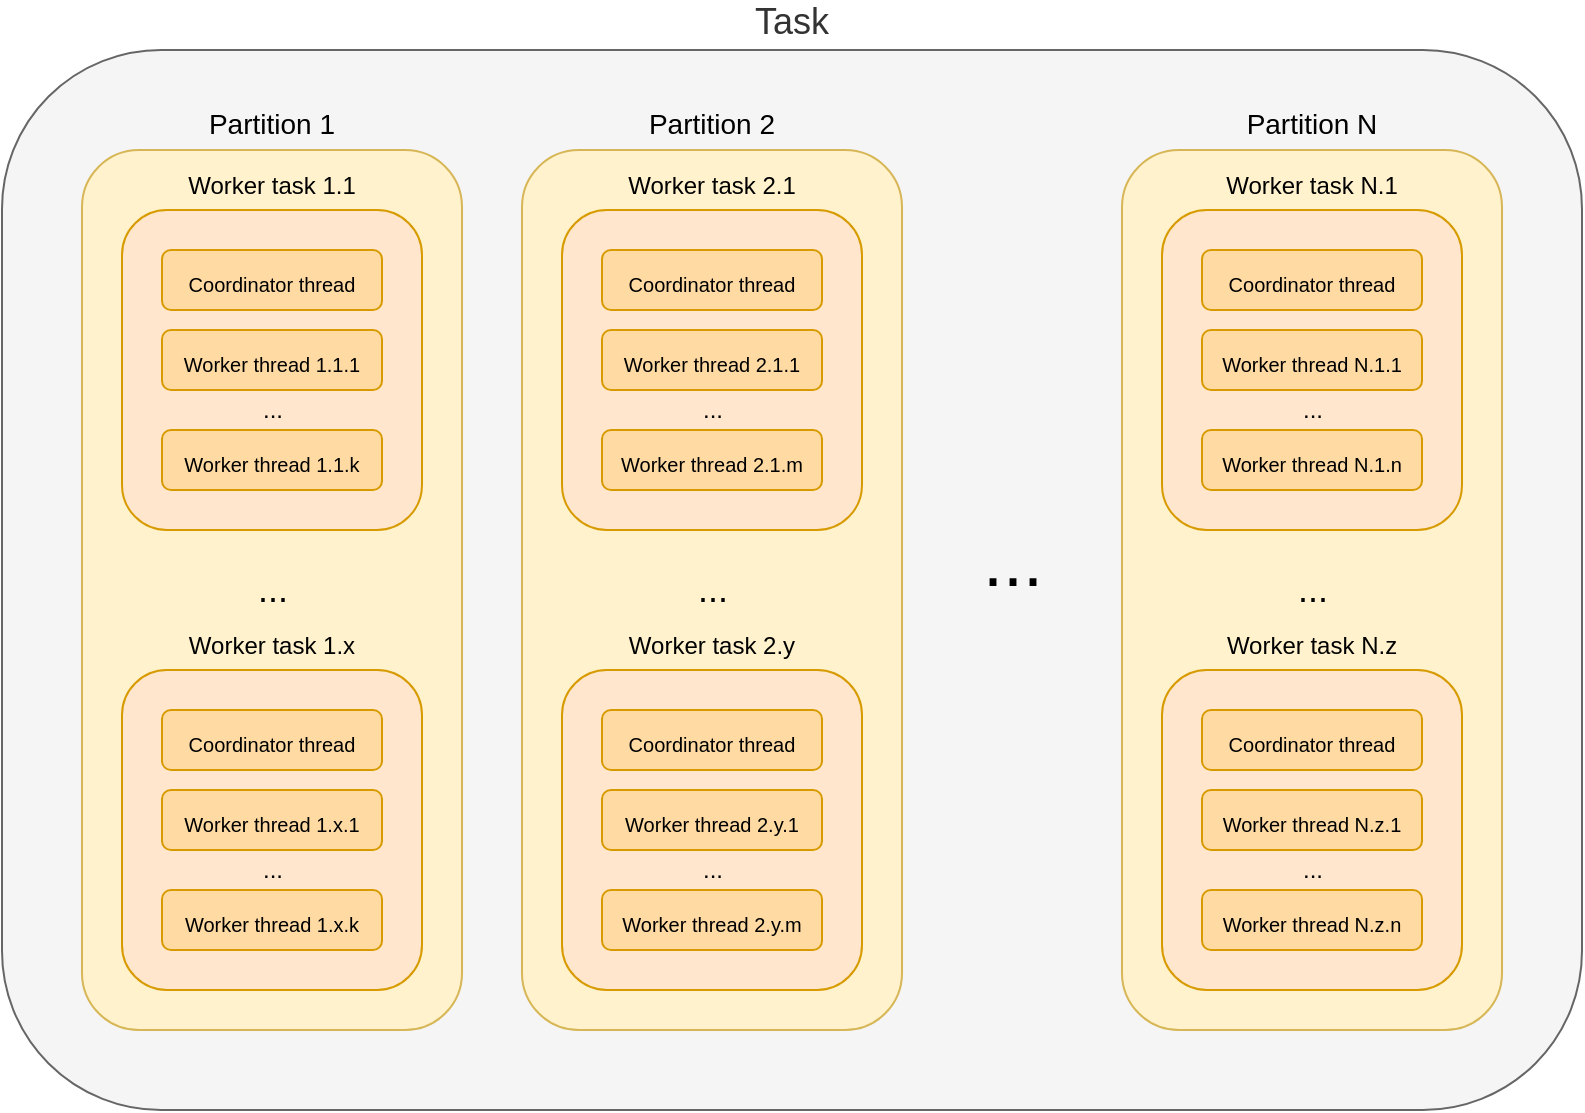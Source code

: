 <mxfile version="13.9.9" type="device"><diagram id="tczYoSBkOdeu9mY3Og8u" name="Page-1"><mxGraphModel dx="1086" dy="966" grid="1" gridSize="10" guides="1" tooltips="1" connect="1" arrows="1" fold="1" page="1" pageScale="1" pageWidth="827" pageHeight="1169" math="0" shadow="0"><root><mxCell id="0"/><mxCell id="1" parent="0"/><mxCell id="gJrOSHwnE2OEPGomYUo7-1" value="Task" style="rounded=1;whiteSpace=wrap;html=1;fontSize=18;labelPosition=center;verticalLabelPosition=top;align=center;verticalAlign=bottom;fillColor=#f5f5f5;strokeColor=#666666;fontColor=#333333;" parent="1" vertex="1"><mxGeometry x="30" y="240" width="790" height="530" as="geometry"/></mxCell><mxCell id="gJrOSHwnE2OEPGomYUo7-30" value="&lt;font style=&quot;font-size: 14px&quot;&gt;Partition N&lt;/font&gt;" style="rounded=1;whiteSpace=wrap;html=1;fontSize=18;labelPosition=center;verticalLabelPosition=top;align=center;verticalAlign=bottom;fillColor=#fff2cc;strokeColor=#d6b656;" parent="1" vertex="1"><mxGeometry x="590" y="290" width="190" height="440" as="geometry"/></mxCell><mxCell id="gJrOSHwnE2OEPGomYUo7-45" value="&lt;font style=&quot;font-size: 12px&quot;&gt;Worker task N.1&lt;/font&gt;" style="rounded=1;whiteSpace=wrap;html=1;fontSize=18;labelPosition=center;verticalLabelPosition=top;align=center;verticalAlign=bottom;fillColor=#ffe6cc;strokeColor=#d79b00;" parent="1" vertex="1"><mxGeometry x="610" y="320" width="150" height="160" as="geometry"/></mxCell><mxCell id="gJrOSHwnE2OEPGomYUo7-44" value="&lt;font style=&quot;font-size: 12px&quot;&gt;Worker task N.z&lt;/font&gt;" style="rounded=1;whiteSpace=wrap;html=1;fontSize=18;labelPosition=center;verticalLabelPosition=top;align=center;verticalAlign=bottom;fillColor=#ffe6cc;strokeColor=#d79b00;" parent="1" vertex="1"><mxGeometry x="610" y="550" width="150" height="160" as="geometry"/></mxCell><mxCell id="gJrOSHwnE2OEPGomYUo7-18" value="&lt;font style=&quot;font-size: 14px&quot;&gt;Partition 2&lt;/font&gt;" style="rounded=1;whiteSpace=wrap;html=1;fontSize=18;labelPosition=center;verticalLabelPosition=top;align=center;verticalAlign=bottom;fillColor=#fff2cc;strokeColor=#d6b656;" parent="1" vertex="1"><mxGeometry x="290" y="290" width="190" height="440" as="geometry"/></mxCell><mxCell id="gJrOSHwnE2OEPGomYUo7-43" value="&lt;font style=&quot;font-size: 12px&quot;&gt;Worker task 2.y&lt;/font&gt;" style="rounded=1;whiteSpace=wrap;html=1;fontSize=18;labelPosition=center;verticalLabelPosition=top;align=center;verticalAlign=bottom;fillColor=#ffe6cc;strokeColor=#d79b00;" parent="1" vertex="1"><mxGeometry x="310" y="550" width="150" height="160" as="geometry"/></mxCell><mxCell id="gJrOSHwnE2OEPGomYUo7-42" value="&lt;font style=&quot;font-size: 12px&quot;&gt;Worker task 2.1&lt;/font&gt;" style="rounded=1;whiteSpace=wrap;html=1;fontSize=18;labelPosition=center;verticalLabelPosition=top;align=center;verticalAlign=bottom;fillColor=#ffe6cc;strokeColor=#d79b00;" parent="1" vertex="1"><mxGeometry x="310" y="320" width="150" height="160" as="geometry"/></mxCell><mxCell id="gJrOSHwnE2OEPGomYUo7-2" value="&lt;font style=&quot;font-size: 14px&quot;&gt;Partition 1&lt;/font&gt;" style="rounded=1;whiteSpace=wrap;html=1;fontSize=18;labelPosition=center;verticalLabelPosition=top;align=center;verticalAlign=bottom;fillColor=#fff2cc;strokeColor=#d6b656;" parent="1" vertex="1"><mxGeometry x="70" y="290" width="190" height="440" as="geometry"/></mxCell><mxCell id="gJrOSHwnE2OEPGomYUo7-5" value="&lt;font style=&quot;font-size: 36px&quot;&gt;...&lt;/font&gt;" style="text;html=1;align=center;verticalAlign=middle;resizable=0;points=[];autosize=1;fontSize=18;" parent="1" vertex="1"><mxGeometry x="510" y="480" width="50" height="30" as="geometry"/></mxCell><mxCell id="gJrOSHwnE2OEPGomYUo7-6" value="&lt;font style=&quot;font-size: 12px&quot;&gt;Worker task 1.1&lt;/font&gt;" style="rounded=1;whiteSpace=wrap;html=1;fontSize=18;labelPosition=center;verticalLabelPosition=top;align=center;verticalAlign=bottom;fillColor=#ffe6cc;strokeColor=#d79b00;" parent="1" vertex="1"><mxGeometry x="90" y="320" width="150" height="160" as="geometry"/></mxCell><mxCell id="gJrOSHwnE2OEPGomYUo7-8" value="&lt;font style=&quot;font-size: 10px&quot;&gt;Worker thread 1.1.1&lt;/font&gt;" style="rounded=1;whiteSpace=wrap;html=1;fontSize=18;strokeColor=#d79b00;fillColor=#FFDAA3;" parent="1" vertex="1"><mxGeometry x="110" y="380" width="110" height="30" as="geometry"/></mxCell><mxCell id="gJrOSHwnE2OEPGomYUo7-9" value="&lt;font style=&quot;font-size: 10px&quot;&gt;Worker thread 1.1.k&lt;/font&gt;" style="rounded=1;whiteSpace=wrap;html=1;fontSize=18;strokeColor=#d79b00;fillColor=#FFDAA3;" parent="1" vertex="1"><mxGeometry x="110" y="430" width="110" height="30" as="geometry"/></mxCell><mxCell id="gJrOSHwnE2OEPGomYUo7-10" value="&lt;font style=&quot;font-size: 12px;&quot;&gt;...&lt;/font&gt;" style="text;html=1;align=center;verticalAlign=middle;resizable=0;points=[];autosize=1;fontSize=12;" parent="1" vertex="1"><mxGeometry x="150" y="410" width="30" height="20" as="geometry"/></mxCell><mxCell id="gJrOSHwnE2OEPGomYUo7-11" value="&lt;font style=&quot;font-size: 10px&quot;&gt;Coordinator thread&lt;/font&gt;" style="rounded=1;whiteSpace=wrap;html=1;fontSize=18;strokeColor=#d79b00;fillColor=#FFDAA3;" parent="1" vertex="1"><mxGeometry x="110" y="340" width="110" height="30" as="geometry"/></mxCell><mxCell id="gJrOSHwnE2OEPGomYUo7-12" value="&lt;font style=&quot;font-size: 18px;&quot;&gt;...&lt;/font&gt;" style="text;html=1;align=center;verticalAlign=middle;resizable=0;points=[];autosize=1;fontSize=18;" parent="1" vertex="1"><mxGeometry x="150" y="495" width="30" height="30" as="geometry"/></mxCell><mxCell id="gJrOSHwnE2OEPGomYUo7-13" value="&lt;font style=&quot;font-size: 12px&quot;&gt;Worker task 1.x&lt;/font&gt;" style="rounded=1;whiteSpace=wrap;html=1;fontSize=18;labelPosition=center;verticalLabelPosition=top;align=center;verticalAlign=bottom;fillColor=#ffe6cc;strokeColor=#d79b00;" parent="1" vertex="1"><mxGeometry x="90" y="550" width="150" height="160" as="geometry"/></mxCell><mxCell id="gJrOSHwnE2OEPGomYUo7-14" value="&lt;font style=&quot;font-size: 10px&quot;&gt;Worker thread 1.x.1&lt;/font&gt;" style="rounded=1;whiteSpace=wrap;html=1;fontSize=18;strokeColor=#d79b00;fillColor=#FFDAA3;" parent="1" vertex="1"><mxGeometry x="110" y="610" width="110" height="30" as="geometry"/></mxCell><mxCell id="gJrOSHwnE2OEPGomYUo7-15" value="&lt;font style=&quot;font-size: 10px&quot;&gt;Worker thread 1.x.k&lt;/font&gt;" style="rounded=1;whiteSpace=wrap;html=1;fontSize=18;strokeColor=#d79b00;fillColor=#FFDAA3;" parent="1" vertex="1"><mxGeometry x="110" y="660" width="110" height="30" as="geometry"/></mxCell><mxCell id="gJrOSHwnE2OEPGomYUo7-16" value="&lt;font style=&quot;font-size: 12px;&quot;&gt;...&lt;/font&gt;" style="text;html=1;align=center;verticalAlign=middle;resizable=0;points=[];autosize=1;fontSize=12;" parent="1" vertex="1"><mxGeometry x="150" y="640" width="30" height="20" as="geometry"/></mxCell><mxCell id="gJrOSHwnE2OEPGomYUo7-17" value="&lt;font style=&quot;font-size: 10px&quot;&gt;Coordinator thread&lt;/font&gt;" style="rounded=1;whiteSpace=wrap;html=1;fontSize=18;strokeColor=#d79b00;fillColor=#FFDAA3;" parent="1" vertex="1"><mxGeometry x="110" y="570" width="110" height="30" as="geometry"/></mxCell><mxCell id="gJrOSHwnE2OEPGomYUo7-20" value="&lt;font style=&quot;font-size: 10px&quot;&gt;Worker thread 2.1.1&lt;/font&gt;" style="rounded=1;whiteSpace=wrap;html=1;fontSize=18;strokeColor=#d79b00;fillColor=#FFDAA3;" parent="1" vertex="1"><mxGeometry x="330" y="380" width="110" height="30" as="geometry"/></mxCell><mxCell id="gJrOSHwnE2OEPGomYUo7-21" value="&lt;font style=&quot;font-size: 10px&quot;&gt;Worker thread 2.1.m&lt;/font&gt;" style="rounded=1;whiteSpace=wrap;html=1;fontSize=18;strokeColor=#d79b00;fillColor=#FFDAA3;" parent="1" vertex="1"><mxGeometry x="330" y="430" width="110" height="30" as="geometry"/></mxCell><mxCell id="gJrOSHwnE2OEPGomYUo7-22" value="&lt;font style=&quot;font-size: 12px;&quot;&gt;...&lt;/font&gt;" style="text;html=1;align=center;verticalAlign=middle;resizable=0;points=[];autosize=1;fontSize=12;" parent="1" vertex="1"><mxGeometry x="370" y="410" width="30" height="20" as="geometry"/></mxCell><mxCell id="gJrOSHwnE2OEPGomYUo7-23" value="&lt;font style=&quot;font-size: 10px&quot;&gt;Coordinator thread&lt;/font&gt;" style="rounded=1;whiteSpace=wrap;html=1;fontSize=18;strokeColor=#d79b00;fillColor=#FFDAA3;" parent="1" vertex="1"><mxGeometry x="330" y="340" width="110" height="30" as="geometry"/></mxCell><mxCell id="gJrOSHwnE2OEPGomYUo7-24" value="&lt;font style=&quot;font-size: 18px;&quot;&gt;...&lt;/font&gt;" style="text;html=1;align=center;verticalAlign=middle;resizable=0;points=[];autosize=1;fontSize=18;" parent="1" vertex="1"><mxGeometry x="370" y="495" width="30" height="30" as="geometry"/></mxCell><mxCell id="gJrOSHwnE2OEPGomYUo7-26" value="&lt;font style=&quot;font-size: 10px&quot;&gt;Worker thread 2.y.1&lt;/font&gt;" style="rounded=1;whiteSpace=wrap;html=1;fontSize=18;strokeColor=#d79b00;fillColor=#FFDAA3;" parent="1" vertex="1"><mxGeometry x="330" y="610" width="110" height="30" as="geometry"/></mxCell><mxCell id="gJrOSHwnE2OEPGomYUo7-27" value="&lt;font style=&quot;font-size: 10px&quot;&gt;Worker thread 2.y.m&lt;/font&gt;" style="rounded=1;whiteSpace=wrap;html=1;fontSize=18;strokeColor=#d79b00;fillColor=#FFDAA3;" parent="1" vertex="1"><mxGeometry x="330" y="660" width="110" height="30" as="geometry"/></mxCell><mxCell id="gJrOSHwnE2OEPGomYUo7-28" value="&lt;font style=&quot;font-size: 12px;&quot;&gt;...&lt;/font&gt;" style="text;html=1;align=center;verticalAlign=middle;resizable=0;points=[];autosize=1;fontSize=12;" parent="1" vertex="1"><mxGeometry x="370" y="640" width="30" height="20" as="geometry"/></mxCell><mxCell id="gJrOSHwnE2OEPGomYUo7-29" value="&lt;font style=&quot;font-size: 10px&quot;&gt;Coordinator thread&lt;/font&gt;" style="rounded=1;whiteSpace=wrap;html=1;fontSize=18;strokeColor=#d79b00;fillColor=#FFDAA3;" parent="1" vertex="1"><mxGeometry x="330" y="570" width="110" height="30" as="geometry"/></mxCell><mxCell id="gJrOSHwnE2OEPGomYUo7-32" value="&lt;font style=&quot;font-size: 10px&quot;&gt;Worker thread N.1.1&lt;/font&gt;" style="rounded=1;whiteSpace=wrap;html=1;fontSize=18;strokeColor=#d79b00;fillColor=#FFDAA3;" parent="1" vertex="1"><mxGeometry x="630" y="380" width="110" height="30" as="geometry"/></mxCell><mxCell id="gJrOSHwnE2OEPGomYUo7-33" value="&lt;font style=&quot;font-size: 10px&quot;&gt;Worker thread N.1.n&lt;/font&gt;" style="rounded=1;whiteSpace=wrap;html=1;fontSize=18;strokeColor=#d79b00;fillColor=#FFDAA3;" parent="1" vertex="1"><mxGeometry x="630" y="430" width="110" height="30" as="geometry"/></mxCell><mxCell id="gJrOSHwnE2OEPGomYUo7-34" value="&lt;font style=&quot;font-size: 12px;&quot;&gt;...&lt;/font&gt;" style="text;html=1;align=center;verticalAlign=middle;resizable=0;points=[];autosize=1;fontSize=12;" parent="1" vertex="1"><mxGeometry x="670" y="410" width="30" height="20" as="geometry"/></mxCell><mxCell id="gJrOSHwnE2OEPGomYUo7-35" value="&lt;font style=&quot;font-size: 10px&quot;&gt;Coordinator thread&lt;/font&gt;" style="rounded=1;whiteSpace=wrap;html=1;fontSize=18;strokeColor=#d79b00;fillColor=#FFDAA3;" parent="1" vertex="1"><mxGeometry x="630" y="340" width="110" height="30" as="geometry"/></mxCell><mxCell id="gJrOSHwnE2OEPGomYUo7-36" value="&lt;font style=&quot;font-size: 18px;&quot;&gt;...&lt;/font&gt;" style="text;html=1;align=center;verticalAlign=middle;resizable=0;points=[];autosize=1;fontSize=18;" parent="1" vertex="1"><mxGeometry x="670" y="495" width="30" height="30" as="geometry"/></mxCell><mxCell id="gJrOSHwnE2OEPGomYUo7-38" value="&lt;font style=&quot;font-size: 10px&quot;&gt;Worker thread N.z.1&lt;/font&gt;" style="rounded=1;whiteSpace=wrap;html=1;fontSize=18;strokeColor=#d79b00;fillColor=#FFDAA3;" parent="1" vertex="1"><mxGeometry x="630" y="610" width="110" height="30" as="geometry"/></mxCell><mxCell id="gJrOSHwnE2OEPGomYUo7-39" value="&lt;font style=&quot;font-size: 10px&quot;&gt;Worker thread N.z.n&lt;/font&gt;" style="rounded=1;whiteSpace=wrap;html=1;fontSize=18;strokeColor=#d79b00;fillColor=#FFDAA3;" parent="1" vertex="1"><mxGeometry x="630" y="660" width="110" height="30" as="geometry"/></mxCell><mxCell id="gJrOSHwnE2OEPGomYUo7-40" value="&lt;font style=&quot;font-size: 12px;&quot;&gt;...&lt;/font&gt;" style="text;html=1;align=center;verticalAlign=middle;resizable=0;points=[];autosize=1;fontSize=12;" parent="1" vertex="1"><mxGeometry x="670" y="640" width="30" height="20" as="geometry"/></mxCell><mxCell id="gJrOSHwnE2OEPGomYUo7-41" value="&lt;font style=&quot;font-size: 10px&quot;&gt;Coordinator thread&lt;/font&gt;" style="rounded=1;whiteSpace=wrap;html=1;fontSize=18;strokeColor=#d79b00;fillColor=#FFDAA3;" parent="1" vertex="1"><mxGeometry x="630" y="570" width="110" height="30" as="geometry"/></mxCell></root></mxGraphModel></diagram></mxfile>